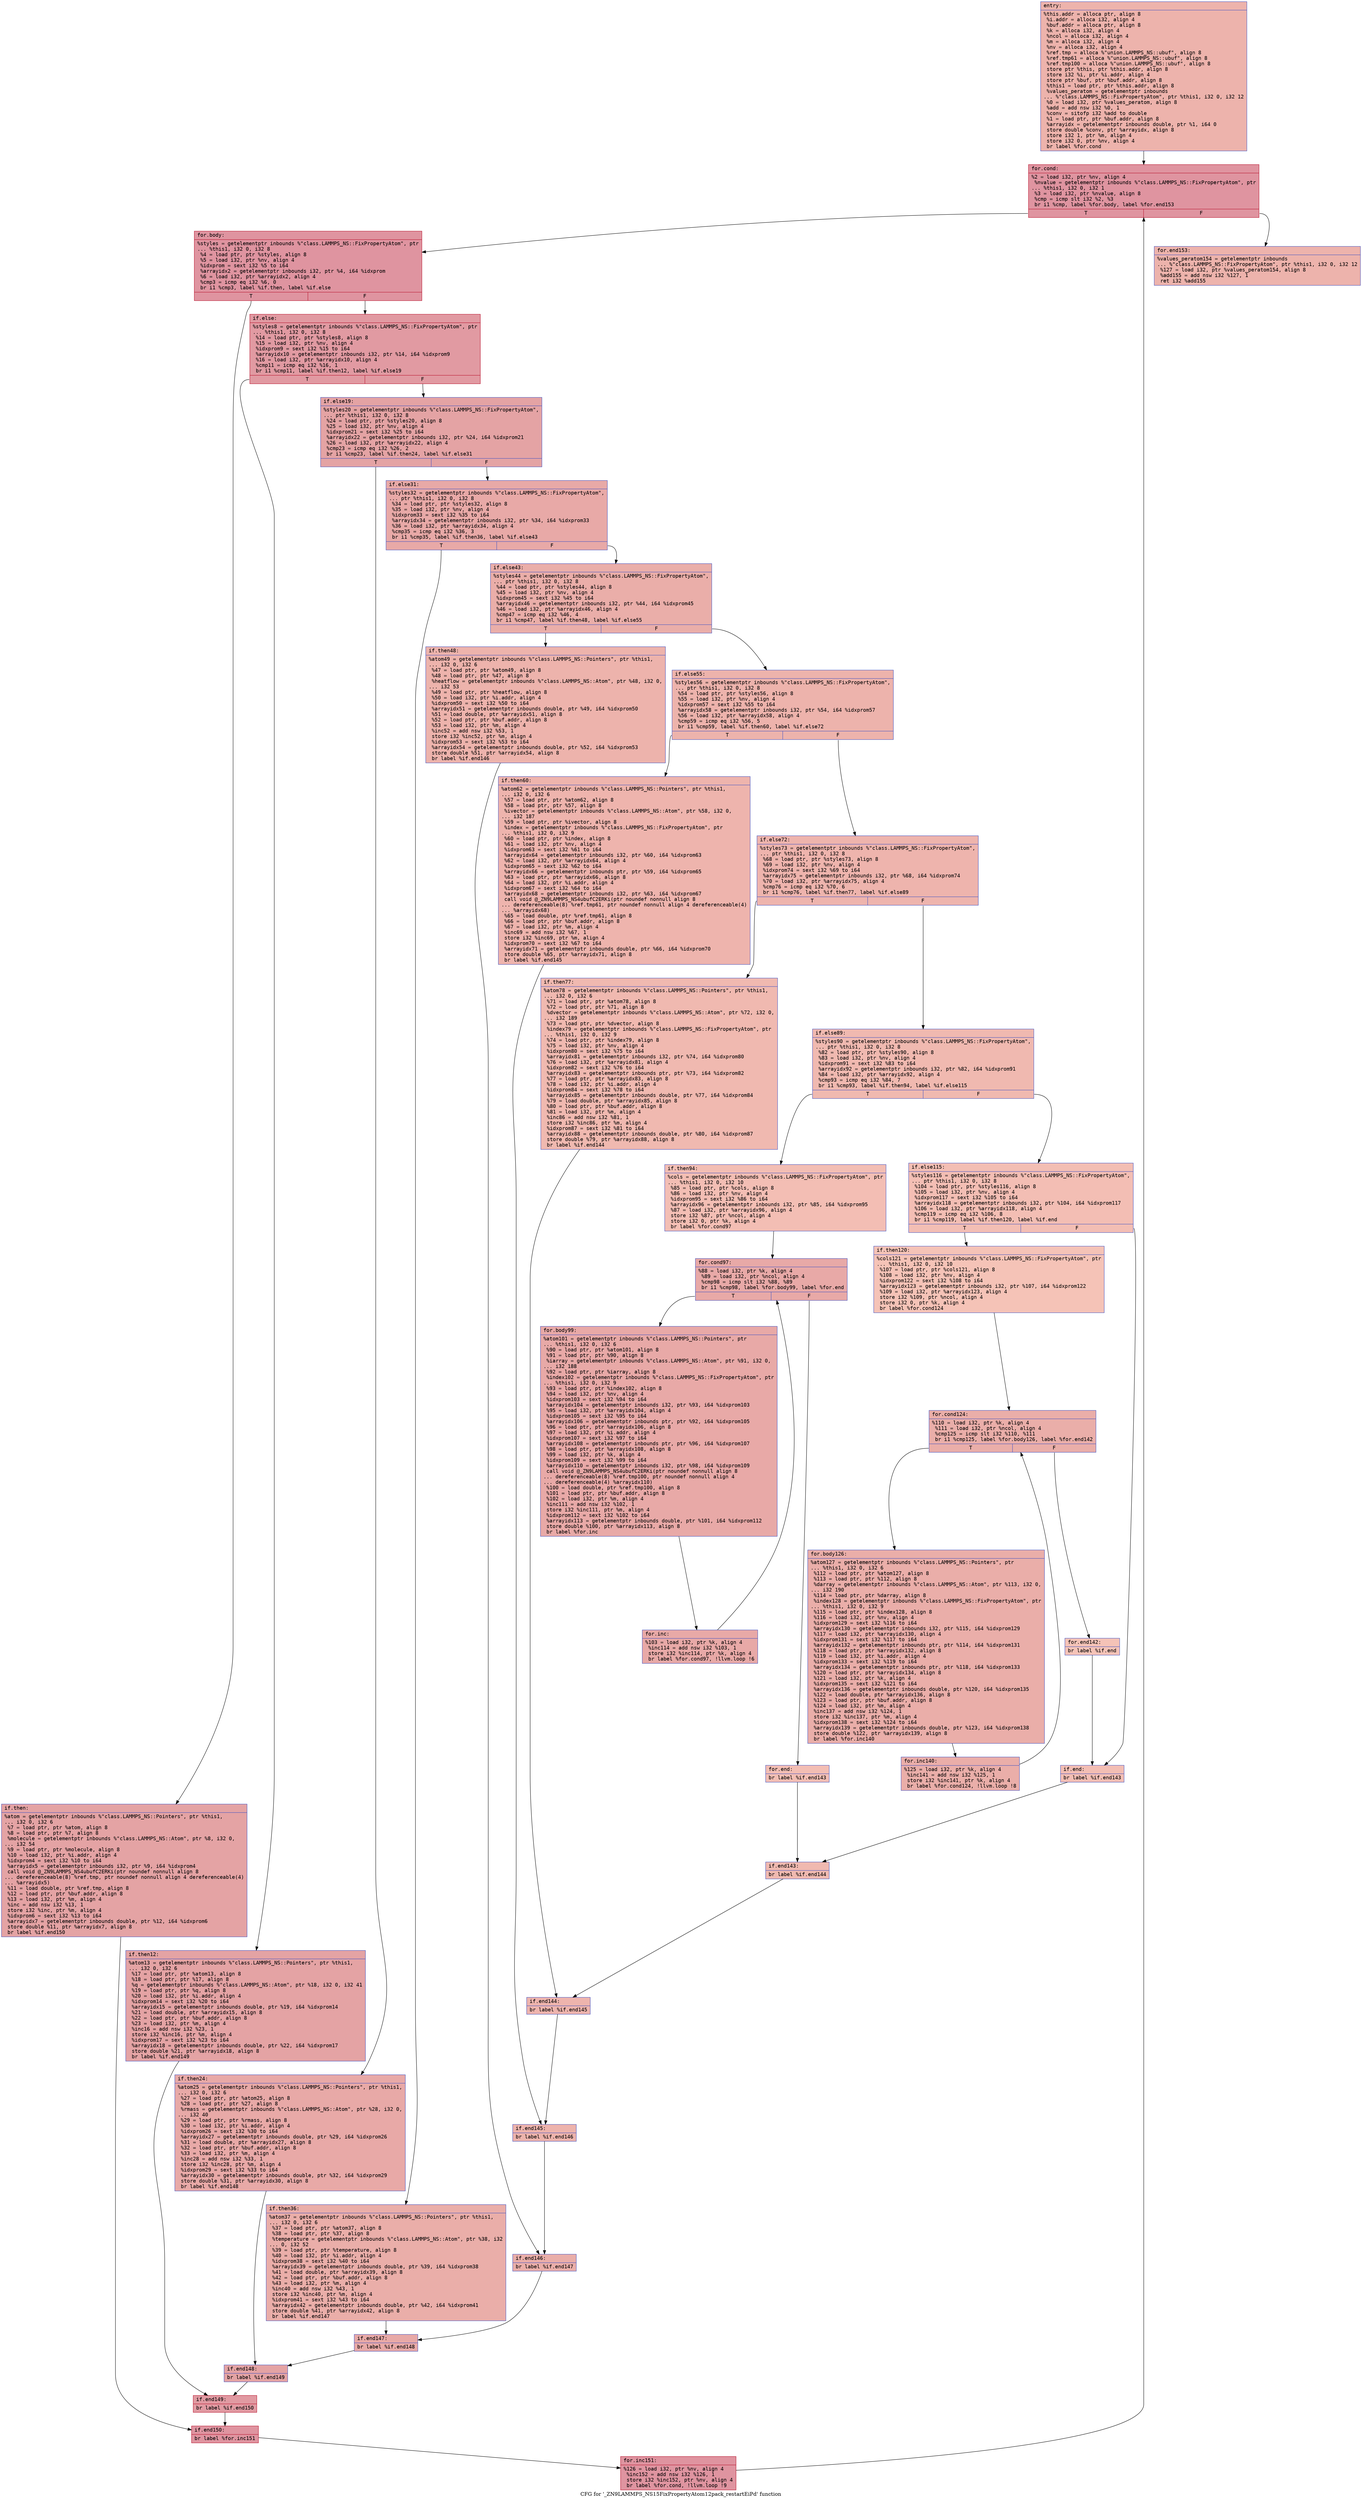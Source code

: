 digraph "CFG for '_ZN9LAMMPS_NS15FixPropertyAtom12pack_restartEiPd' function" {
	label="CFG for '_ZN9LAMMPS_NS15FixPropertyAtom12pack_restartEiPd' function";

	Node0x561c275bdf40 [shape=record,color="#3d50c3ff", style=filled, fillcolor="#d6524470" fontname="Courier",label="{entry:\l|  %this.addr = alloca ptr, align 8\l  %i.addr = alloca i32, align 4\l  %buf.addr = alloca ptr, align 8\l  %k = alloca i32, align 4\l  %ncol = alloca i32, align 4\l  %m = alloca i32, align 4\l  %nv = alloca i32, align 4\l  %ref.tmp = alloca %\"union.LAMMPS_NS::ubuf\", align 8\l  %ref.tmp61 = alloca %\"union.LAMMPS_NS::ubuf\", align 8\l  %ref.tmp100 = alloca %\"union.LAMMPS_NS::ubuf\", align 8\l  store ptr %this, ptr %this.addr, align 8\l  store i32 %i, ptr %i.addr, align 4\l  store ptr %buf, ptr %buf.addr, align 8\l  %this1 = load ptr, ptr %this.addr, align 8\l  %values_peratom = getelementptr inbounds\l... %\"class.LAMMPS_NS::FixPropertyAtom\", ptr %this1, i32 0, i32 12\l  %0 = load i32, ptr %values_peratom, align 8\l  %add = add nsw i32 %0, 1\l  %conv = sitofp i32 %add to double\l  %1 = load ptr, ptr %buf.addr, align 8\l  %arrayidx = getelementptr inbounds double, ptr %1, i64 0\l  store double %conv, ptr %arrayidx, align 8\l  store i32 1, ptr %m, align 4\l  store i32 0, ptr %nv, align 4\l  br label %for.cond\l}"];
	Node0x561c275bdf40 -> Node0x561c27521be0[tooltip="entry -> for.cond\nProbability 100.00%" ];
	Node0x561c27521be0 [shape=record,color="#b70d28ff", style=filled, fillcolor="#b70d2870" fontname="Courier",label="{for.cond:\l|  %2 = load i32, ptr %nv, align 4\l  %nvalue = getelementptr inbounds %\"class.LAMMPS_NS::FixPropertyAtom\", ptr\l... %this1, i32 0, i32 1\l  %3 = load i32, ptr %nvalue, align 8\l  %cmp = icmp slt i32 %2, %3\l  br i1 %cmp, label %for.body, label %for.end153\l|{<s0>T|<s1>F}}"];
	Node0x561c27521be0:s0 -> Node0x561c27521f60[tooltip="for.cond -> for.body\nProbability 96.88%" ];
	Node0x561c27521be0:s1 -> Node0x561c27521fe0[tooltip="for.cond -> for.end153\nProbability 3.12%" ];
	Node0x561c27521f60 [shape=record,color="#b70d28ff", style=filled, fillcolor="#b70d2870" fontname="Courier",label="{for.body:\l|  %styles = getelementptr inbounds %\"class.LAMMPS_NS::FixPropertyAtom\", ptr\l... %this1, i32 0, i32 8\l  %4 = load ptr, ptr %styles, align 8\l  %5 = load i32, ptr %nv, align 4\l  %idxprom = sext i32 %5 to i64\l  %arrayidx2 = getelementptr inbounds i32, ptr %4, i64 %idxprom\l  %6 = load i32, ptr %arrayidx2, align 4\l  %cmp3 = icmp eq i32 %6, 0\l  br i1 %cmp3, label %if.then, label %if.else\l|{<s0>T|<s1>F}}"];
	Node0x561c27521f60:s0 -> Node0x561c27522710[tooltip="for.body -> if.then\nProbability 37.50%" ];
	Node0x561c27521f60:s1 -> Node0x561c27522780[tooltip="for.body -> if.else\nProbability 62.50%" ];
	Node0x561c27522710 [shape=record,color="#3d50c3ff", style=filled, fillcolor="#c32e3170" fontname="Courier",label="{if.then:\l|  %atom = getelementptr inbounds %\"class.LAMMPS_NS::Pointers\", ptr %this1,\l... i32 0, i32 6\l  %7 = load ptr, ptr %atom, align 8\l  %8 = load ptr, ptr %7, align 8\l  %molecule = getelementptr inbounds %\"class.LAMMPS_NS::Atom\", ptr %8, i32 0,\l... i32 54\l  %9 = load ptr, ptr %molecule, align 8\l  %10 = load i32, ptr %i.addr, align 4\l  %idxprom4 = sext i32 %10 to i64\l  %arrayidx5 = getelementptr inbounds i32, ptr %9, i64 %idxprom4\l  call void @_ZN9LAMMPS_NS4ubufC2ERKi(ptr noundef nonnull align 8\l... dereferenceable(8) %ref.tmp, ptr noundef nonnull align 4 dereferenceable(4)\l... %arrayidx5)\l  %11 = load double, ptr %ref.tmp, align 8\l  %12 = load ptr, ptr %buf.addr, align 8\l  %13 = load i32, ptr %m, align 4\l  %inc = add nsw i32 %13, 1\l  store i32 %inc, ptr %m, align 4\l  %idxprom6 = sext i32 %13 to i64\l  %arrayidx7 = getelementptr inbounds double, ptr %12, i64 %idxprom6\l  store double %11, ptr %arrayidx7, align 8\l  br label %if.end150\l}"];
	Node0x561c27522710 -> Node0x561c275233f0[tooltip="if.then -> if.end150\nProbability 100.00%" ];
	Node0x561c27522780 [shape=record,color="#b70d28ff", style=filled, fillcolor="#bb1b2c70" fontname="Courier",label="{if.else:\l|  %styles8 = getelementptr inbounds %\"class.LAMMPS_NS::FixPropertyAtom\", ptr\l... %this1, i32 0, i32 8\l  %14 = load ptr, ptr %styles8, align 8\l  %15 = load i32, ptr %nv, align 4\l  %idxprom9 = sext i32 %15 to i64\l  %arrayidx10 = getelementptr inbounds i32, ptr %14, i64 %idxprom9\l  %16 = load i32, ptr %arrayidx10, align 4\l  %cmp11 = icmp eq i32 %16, 1\l  br i1 %cmp11, label %if.then12, label %if.else19\l|{<s0>T|<s1>F}}"];
	Node0x561c27522780:s0 -> Node0x561c273f80f0[tooltip="if.else -> if.then12\nProbability 50.00%" ];
	Node0x561c27522780:s1 -> Node0x561c275a0aa0[tooltip="if.else -> if.else19\nProbability 50.00%" ];
	Node0x561c273f80f0 [shape=record,color="#3d50c3ff", style=filled, fillcolor="#c32e3170" fontname="Courier",label="{if.then12:\l|  %atom13 = getelementptr inbounds %\"class.LAMMPS_NS::Pointers\", ptr %this1,\l... i32 0, i32 6\l  %17 = load ptr, ptr %atom13, align 8\l  %18 = load ptr, ptr %17, align 8\l  %q = getelementptr inbounds %\"class.LAMMPS_NS::Atom\", ptr %18, i32 0, i32 41\l  %19 = load ptr, ptr %q, align 8\l  %20 = load i32, ptr %i.addr, align 4\l  %idxprom14 = sext i32 %20 to i64\l  %arrayidx15 = getelementptr inbounds double, ptr %19, i64 %idxprom14\l  %21 = load double, ptr %arrayidx15, align 8\l  %22 = load ptr, ptr %buf.addr, align 8\l  %23 = load i32, ptr %m, align 4\l  %inc16 = add nsw i32 %23, 1\l  store i32 %inc16, ptr %m, align 4\l  %idxprom17 = sext i32 %23 to i64\l  %arrayidx18 = getelementptr inbounds double, ptr %22, i64 %idxprom17\l  store double %21, ptr %arrayidx18, align 8\l  br label %if.end149\l}"];
	Node0x561c273f80f0 -> Node0x561c275ab100[tooltip="if.then12 -> if.end149\nProbability 100.00%" ];
	Node0x561c275a0aa0 [shape=record,color="#3d50c3ff", style=filled, fillcolor="#c32e3170" fontname="Courier",label="{if.else19:\l|  %styles20 = getelementptr inbounds %\"class.LAMMPS_NS::FixPropertyAtom\",\l... ptr %this1, i32 0, i32 8\l  %24 = load ptr, ptr %styles20, align 8\l  %25 = load i32, ptr %nv, align 4\l  %idxprom21 = sext i32 %25 to i64\l  %arrayidx22 = getelementptr inbounds i32, ptr %24, i64 %idxprom21\l  %26 = load i32, ptr %arrayidx22, align 4\l  %cmp23 = icmp eq i32 %26, 2\l  br i1 %cmp23, label %if.then24, label %if.else31\l|{<s0>T|<s1>F}}"];
	Node0x561c275a0aa0:s0 -> Node0x561c275c7bc0[tooltip="if.else19 -> if.then24\nProbability 50.00%" ];
	Node0x561c275a0aa0:s1 -> Node0x561c275c7c40[tooltip="if.else19 -> if.else31\nProbability 50.00%" ];
	Node0x561c275c7bc0 [shape=record,color="#3d50c3ff", style=filled, fillcolor="#ca3b3770" fontname="Courier",label="{if.then24:\l|  %atom25 = getelementptr inbounds %\"class.LAMMPS_NS::Pointers\", ptr %this1,\l... i32 0, i32 6\l  %27 = load ptr, ptr %atom25, align 8\l  %28 = load ptr, ptr %27, align 8\l  %rmass = getelementptr inbounds %\"class.LAMMPS_NS::Atom\", ptr %28, i32 0,\l... i32 40\l  %29 = load ptr, ptr %rmass, align 8\l  %30 = load i32, ptr %i.addr, align 4\l  %idxprom26 = sext i32 %30 to i64\l  %arrayidx27 = getelementptr inbounds double, ptr %29, i64 %idxprom26\l  %31 = load double, ptr %arrayidx27, align 8\l  %32 = load ptr, ptr %buf.addr, align 8\l  %33 = load i32, ptr %m, align 4\l  %inc28 = add nsw i32 %33, 1\l  store i32 %inc28, ptr %m, align 4\l  %idxprom29 = sext i32 %33 to i64\l  %arrayidx30 = getelementptr inbounds double, ptr %32, i64 %idxprom29\l  store double %31, ptr %arrayidx30, align 8\l  br label %if.end148\l}"];
	Node0x561c275c7bc0 -> Node0x561c275c8780[tooltip="if.then24 -> if.end148\nProbability 100.00%" ];
	Node0x561c275c7c40 [shape=record,color="#3d50c3ff", style=filled, fillcolor="#ca3b3770" fontname="Courier",label="{if.else31:\l|  %styles32 = getelementptr inbounds %\"class.LAMMPS_NS::FixPropertyAtom\",\l... ptr %this1, i32 0, i32 8\l  %34 = load ptr, ptr %styles32, align 8\l  %35 = load i32, ptr %nv, align 4\l  %idxprom33 = sext i32 %35 to i64\l  %arrayidx34 = getelementptr inbounds i32, ptr %34, i64 %idxprom33\l  %36 = load i32, ptr %arrayidx34, align 4\l  %cmp35 = icmp eq i32 %36, 3\l  br i1 %cmp35, label %if.then36, label %if.else43\l|{<s0>T|<s1>F}}"];
	Node0x561c275c7c40:s0 -> Node0x561c275c8d00[tooltip="if.else31 -> if.then36\nProbability 50.00%" ];
	Node0x561c275c7c40:s1 -> Node0x561c275c8d80[tooltip="if.else31 -> if.else43\nProbability 50.00%" ];
	Node0x561c275c8d00 [shape=record,color="#3d50c3ff", style=filled, fillcolor="#d0473d70" fontname="Courier",label="{if.then36:\l|  %atom37 = getelementptr inbounds %\"class.LAMMPS_NS::Pointers\", ptr %this1,\l... i32 0, i32 6\l  %37 = load ptr, ptr %atom37, align 8\l  %38 = load ptr, ptr %37, align 8\l  %temperature = getelementptr inbounds %\"class.LAMMPS_NS::Atom\", ptr %38, i32\l... 0, i32 52\l  %39 = load ptr, ptr %temperature, align 8\l  %40 = load i32, ptr %i.addr, align 4\l  %idxprom38 = sext i32 %40 to i64\l  %arrayidx39 = getelementptr inbounds double, ptr %39, i64 %idxprom38\l  %41 = load double, ptr %arrayidx39, align 8\l  %42 = load ptr, ptr %buf.addr, align 8\l  %43 = load i32, ptr %m, align 4\l  %inc40 = add nsw i32 %43, 1\l  store i32 %inc40, ptr %m, align 4\l  %idxprom41 = sext i32 %43 to i64\l  %arrayidx42 = getelementptr inbounds double, ptr %42, i64 %idxprom41\l  store double %41, ptr %arrayidx42, align 8\l  br label %if.end147\l}"];
	Node0x561c275c8d00 -> Node0x561c275c98d0[tooltip="if.then36 -> if.end147\nProbability 100.00%" ];
	Node0x561c275c8d80 [shape=record,color="#3d50c3ff", style=filled, fillcolor="#d0473d70" fontname="Courier",label="{if.else43:\l|  %styles44 = getelementptr inbounds %\"class.LAMMPS_NS::FixPropertyAtom\",\l... ptr %this1, i32 0, i32 8\l  %44 = load ptr, ptr %styles44, align 8\l  %45 = load i32, ptr %nv, align 4\l  %idxprom45 = sext i32 %45 to i64\l  %arrayidx46 = getelementptr inbounds i32, ptr %44, i64 %idxprom45\l  %46 = load i32, ptr %arrayidx46, align 4\l  %cmp47 = icmp eq i32 %46, 4\l  br i1 %cmp47, label %if.then48, label %if.else55\l|{<s0>T|<s1>F}}"];
	Node0x561c275c8d80:s0 -> Node0x561c275c9e50[tooltip="if.else43 -> if.then48\nProbability 50.00%" ];
	Node0x561c275c8d80:s1 -> Node0x561c275c9ed0[tooltip="if.else43 -> if.else55\nProbability 50.00%" ];
	Node0x561c275c9e50 [shape=record,color="#3d50c3ff", style=filled, fillcolor="#d6524470" fontname="Courier",label="{if.then48:\l|  %atom49 = getelementptr inbounds %\"class.LAMMPS_NS::Pointers\", ptr %this1,\l... i32 0, i32 6\l  %47 = load ptr, ptr %atom49, align 8\l  %48 = load ptr, ptr %47, align 8\l  %heatflow = getelementptr inbounds %\"class.LAMMPS_NS::Atom\", ptr %48, i32 0,\l... i32 53\l  %49 = load ptr, ptr %heatflow, align 8\l  %50 = load i32, ptr %i.addr, align 4\l  %idxprom50 = sext i32 %50 to i64\l  %arrayidx51 = getelementptr inbounds double, ptr %49, i64 %idxprom50\l  %51 = load double, ptr %arrayidx51, align 8\l  %52 = load ptr, ptr %buf.addr, align 8\l  %53 = load i32, ptr %m, align 4\l  %inc52 = add nsw i32 %53, 1\l  store i32 %inc52, ptr %m, align 4\l  %idxprom53 = sext i32 %53 to i64\l  %arrayidx54 = getelementptr inbounds double, ptr %52, i64 %idxprom53\l  store double %51, ptr %arrayidx54, align 8\l  br label %if.end146\l}"];
	Node0x561c275c9e50 -> Node0x561c275cb230[tooltip="if.then48 -> if.end146\nProbability 100.00%" ];
	Node0x561c275c9ed0 [shape=record,color="#3d50c3ff", style=filled, fillcolor="#d6524470" fontname="Courier",label="{if.else55:\l|  %styles56 = getelementptr inbounds %\"class.LAMMPS_NS::FixPropertyAtom\",\l... ptr %this1, i32 0, i32 8\l  %54 = load ptr, ptr %styles56, align 8\l  %55 = load i32, ptr %nv, align 4\l  %idxprom57 = sext i32 %55 to i64\l  %arrayidx58 = getelementptr inbounds i32, ptr %54, i64 %idxprom57\l  %56 = load i32, ptr %arrayidx58, align 4\l  %cmp59 = icmp eq i32 %56, 5\l  br i1 %cmp59, label %if.then60, label %if.else72\l|{<s0>T|<s1>F}}"];
	Node0x561c275c9ed0:s0 -> Node0x561c275c7200[tooltip="if.else55 -> if.then60\nProbability 50.00%" ];
	Node0x561c275c9ed0:s1 -> Node0x561c275c7280[tooltip="if.else55 -> if.else72\nProbability 50.00%" ];
	Node0x561c275c7200 [shape=record,color="#3d50c3ff", style=filled, fillcolor="#d8564670" fontname="Courier",label="{if.then60:\l|  %atom62 = getelementptr inbounds %\"class.LAMMPS_NS::Pointers\", ptr %this1,\l... i32 0, i32 6\l  %57 = load ptr, ptr %atom62, align 8\l  %58 = load ptr, ptr %57, align 8\l  %ivector = getelementptr inbounds %\"class.LAMMPS_NS::Atom\", ptr %58, i32 0,\l... i32 187\l  %59 = load ptr, ptr %ivector, align 8\l  %index = getelementptr inbounds %\"class.LAMMPS_NS::FixPropertyAtom\", ptr\l... %this1, i32 0, i32 9\l  %60 = load ptr, ptr %index, align 8\l  %61 = load i32, ptr %nv, align 4\l  %idxprom63 = sext i32 %61 to i64\l  %arrayidx64 = getelementptr inbounds i32, ptr %60, i64 %idxprom63\l  %62 = load i32, ptr %arrayidx64, align 4\l  %idxprom65 = sext i32 %62 to i64\l  %arrayidx66 = getelementptr inbounds ptr, ptr %59, i64 %idxprom65\l  %63 = load ptr, ptr %arrayidx66, align 8\l  %64 = load i32, ptr %i.addr, align 4\l  %idxprom67 = sext i32 %64 to i64\l  %arrayidx68 = getelementptr inbounds i32, ptr %63, i64 %idxprom67\l  call void @_ZN9LAMMPS_NS4ubufC2ERKi(ptr noundef nonnull align 8\l... dereferenceable(8) %ref.tmp61, ptr noundef nonnull align 4 dereferenceable(4)\l... %arrayidx68)\l  %65 = load double, ptr %ref.tmp61, align 8\l  %66 = load ptr, ptr %buf.addr, align 8\l  %67 = load i32, ptr %m, align 4\l  %inc69 = add nsw i32 %67, 1\l  store i32 %inc69, ptr %m, align 4\l  %idxprom70 = sext i32 %67 to i64\l  %arrayidx71 = getelementptr inbounds double, ptr %66, i64 %idxprom70\l  store double %65, ptr %arrayidx71, align 8\l  br label %if.end145\l}"];
	Node0x561c275c7200 -> Node0x561c275cd0c0[tooltip="if.then60 -> if.end145\nProbability 100.00%" ];
	Node0x561c275c7280 [shape=record,color="#3d50c3ff", style=filled, fillcolor="#d8564670" fontname="Courier",label="{if.else72:\l|  %styles73 = getelementptr inbounds %\"class.LAMMPS_NS::FixPropertyAtom\",\l... ptr %this1, i32 0, i32 8\l  %68 = load ptr, ptr %styles73, align 8\l  %69 = load i32, ptr %nv, align 4\l  %idxprom74 = sext i32 %69 to i64\l  %arrayidx75 = getelementptr inbounds i32, ptr %68, i64 %idxprom74\l  %70 = load i32, ptr %arrayidx75, align 4\l  %cmp76 = icmp eq i32 %70, 6\l  br i1 %cmp76, label %if.then77, label %if.else89\l|{<s0>T|<s1>F}}"];
	Node0x561c275c7280:s0 -> Node0x561c275cd620[tooltip="if.else72 -> if.then77\nProbability 50.00%" ];
	Node0x561c275c7280:s1 -> Node0x561c275cd6a0[tooltip="if.else72 -> if.else89\nProbability 50.00%" ];
	Node0x561c275cd620 [shape=record,color="#3d50c3ff", style=filled, fillcolor="#de614d70" fontname="Courier",label="{if.then77:\l|  %atom78 = getelementptr inbounds %\"class.LAMMPS_NS::Pointers\", ptr %this1,\l... i32 0, i32 6\l  %71 = load ptr, ptr %atom78, align 8\l  %72 = load ptr, ptr %71, align 8\l  %dvector = getelementptr inbounds %\"class.LAMMPS_NS::Atom\", ptr %72, i32 0,\l... i32 189\l  %73 = load ptr, ptr %dvector, align 8\l  %index79 = getelementptr inbounds %\"class.LAMMPS_NS::FixPropertyAtom\", ptr\l... %this1, i32 0, i32 9\l  %74 = load ptr, ptr %index79, align 8\l  %75 = load i32, ptr %nv, align 4\l  %idxprom80 = sext i32 %75 to i64\l  %arrayidx81 = getelementptr inbounds i32, ptr %74, i64 %idxprom80\l  %76 = load i32, ptr %arrayidx81, align 4\l  %idxprom82 = sext i32 %76 to i64\l  %arrayidx83 = getelementptr inbounds ptr, ptr %73, i64 %idxprom82\l  %77 = load ptr, ptr %arrayidx83, align 8\l  %78 = load i32, ptr %i.addr, align 4\l  %idxprom84 = sext i32 %78 to i64\l  %arrayidx85 = getelementptr inbounds double, ptr %77, i64 %idxprom84\l  %79 = load double, ptr %arrayidx85, align 8\l  %80 = load ptr, ptr %buf.addr, align 8\l  %81 = load i32, ptr %m, align 4\l  %inc86 = add nsw i32 %81, 1\l  store i32 %inc86, ptr %m, align 4\l  %idxprom87 = sext i32 %81 to i64\l  %arrayidx88 = getelementptr inbounds double, ptr %80, i64 %idxprom87\l  store double %79, ptr %arrayidx88, align 8\l  br label %if.end144\l}"];
	Node0x561c275cd620 -> Node0x561c275ce800[tooltip="if.then77 -> if.end144\nProbability 100.00%" ];
	Node0x561c275cd6a0 [shape=record,color="#3d50c3ff", style=filled, fillcolor="#de614d70" fontname="Courier",label="{if.else89:\l|  %styles90 = getelementptr inbounds %\"class.LAMMPS_NS::FixPropertyAtom\",\l... ptr %this1, i32 0, i32 8\l  %82 = load ptr, ptr %styles90, align 8\l  %83 = load i32, ptr %nv, align 4\l  %idxprom91 = sext i32 %83 to i64\l  %arrayidx92 = getelementptr inbounds i32, ptr %82, i64 %idxprom91\l  %84 = load i32, ptr %arrayidx92, align 4\l  %cmp93 = icmp eq i32 %84, 7\l  br i1 %cmp93, label %if.then94, label %if.else115\l|{<s0>T|<s1>F}}"];
	Node0x561c275cd6a0:s0 -> Node0x561c275ced80[tooltip="if.else89 -> if.then94\nProbability 50.00%" ];
	Node0x561c275cd6a0:s1 -> Node0x561c275cee00[tooltip="if.else89 -> if.else115\nProbability 50.00%" ];
	Node0x561c275ced80 [shape=record,color="#3d50c3ff", style=filled, fillcolor="#e36c5570" fontname="Courier",label="{if.then94:\l|  %cols = getelementptr inbounds %\"class.LAMMPS_NS::FixPropertyAtom\", ptr\l... %this1, i32 0, i32 10\l  %85 = load ptr, ptr %cols, align 8\l  %86 = load i32, ptr %nv, align 4\l  %idxprom95 = sext i32 %86 to i64\l  %arrayidx96 = getelementptr inbounds i32, ptr %85, i64 %idxprom95\l  %87 = load i32, ptr %arrayidx96, align 4\l  store i32 %87, ptr %ncol, align 4\l  store i32 0, ptr %k, align 4\l  br label %for.cond97\l}"];
	Node0x561c275ced80 -> Node0x561c275cf4a0[tooltip="if.then94 -> for.cond97\nProbability 100.00%" ];
	Node0x561c275cf4a0 [shape=record,color="#3d50c3ff", style=filled, fillcolor="#ca3b3770" fontname="Courier",label="{for.cond97:\l|  %88 = load i32, ptr %k, align 4\l  %89 = load i32, ptr %ncol, align 4\l  %cmp98 = icmp slt i32 %88, %89\l  br i1 %cmp98, label %for.body99, label %for.end\l|{<s0>T|<s1>F}}"];
	Node0x561c275cf4a0:s0 -> Node0x561c275cf740[tooltip="for.cond97 -> for.body99\nProbability 96.88%" ];
	Node0x561c275cf4a0:s1 -> Node0x561c275cf7c0[tooltip="for.cond97 -> for.end\nProbability 3.12%" ];
	Node0x561c275cf740 [shape=record,color="#3d50c3ff", style=filled, fillcolor="#ca3b3770" fontname="Courier",label="{for.body99:\l|  %atom101 = getelementptr inbounds %\"class.LAMMPS_NS::Pointers\", ptr\l... %this1, i32 0, i32 6\l  %90 = load ptr, ptr %atom101, align 8\l  %91 = load ptr, ptr %90, align 8\l  %iarray = getelementptr inbounds %\"class.LAMMPS_NS::Atom\", ptr %91, i32 0,\l... i32 188\l  %92 = load ptr, ptr %iarray, align 8\l  %index102 = getelementptr inbounds %\"class.LAMMPS_NS::FixPropertyAtom\", ptr\l... %this1, i32 0, i32 9\l  %93 = load ptr, ptr %index102, align 8\l  %94 = load i32, ptr %nv, align 4\l  %idxprom103 = sext i32 %94 to i64\l  %arrayidx104 = getelementptr inbounds i32, ptr %93, i64 %idxprom103\l  %95 = load i32, ptr %arrayidx104, align 4\l  %idxprom105 = sext i32 %95 to i64\l  %arrayidx106 = getelementptr inbounds ptr, ptr %92, i64 %idxprom105\l  %96 = load ptr, ptr %arrayidx106, align 8\l  %97 = load i32, ptr %i.addr, align 4\l  %idxprom107 = sext i32 %97 to i64\l  %arrayidx108 = getelementptr inbounds ptr, ptr %96, i64 %idxprom107\l  %98 = load ptr, ptr %arrayidx108, align 8\l  %99 = load i32, ptr %k, align 4\l  %idxprom109 = sext i32 %99 to i64\l  %arrayidx110 = getelementptr inbounds i32, ptr %98, i64 %idxprom109\l  call void @_ZN9LAMMPS_NS4ubufC2ERKi(ptr noundef nonnull align 8\l... dereferenceable(8) %ref.tmp100, ptr noundef nonnull align 4\l... dereferenceable(4) %arrayidx110)\l  %100 = load double, ptr %ref.tmp100, align 8\l  %101 = load ptr, ptr %buf.addr, align 8\l  %102 = load i32, ptr %m, align 4\l  %inc111 = add nsw i32 %102, 1\l  store i32 %inc111, ptr %m, align 4\l  %idxprom112 = sext i32 %102 to i64\l  %arrayidx113 = getelementptr inbounds double, ptr %101, i64 %idxprom112\l  store double %100, ptr %arrayidx113, align 8\l  br label %for.inc\l}"];
	Node0x561c275cf740 -> Node0x561c275d14d0[tooltip="for.body99 -> for.inc\nProbability 100.00%" ];
	Node0x561c275d14d0 [shape=record,color="#3d50c3ff", style=filled, fillcolor="#ca3b3770" fontname="Courier",label="{for.inc:\l|  %103 = load i32, ptr %k, align 4\l  %inc114 = add nsw i32 %103, 1\l  store i32 %inc114, ptr %k, align 4\l  br label %for.cond97, !llvm.loop !6\l}"];
	Node0x561c275d14d0 -> Node0x561c275cf4a0[tooltip="for.inc -> for.cond97\nProbability 100.00%" ];
	Node0x561c275cf7c0 [shape=record,color="#3d50c3ff", style=filled, fillcolor="#e36c5570" fontname="Courier",label="{for.end:\l|  br label %if.end143\l}"];
	Node0x561c275cf7c0 -> Node0x561c275d18a0[tooltip="for.end -> if.end143\nProbability 100.00%" ];
	Node0x561c275cee00 [shape=record,color="#3d50c3ff", style=filled, fillcolor="#e36c5570" fontname="Courier",label="{if.else115:\l|  %styles116 = getelementptr inbounds %\"class.LAMMPS_NS::FixPropertyAtom\",\l... ptr %this1, i32 0, i32 8\l  %104 = load ptr, ptr %styles116, align 8\l  %105 = load i32, ptr %nv, align 4\l  %idxprom117 = sext i32 %105 to i64\l  %arrayidx118 = getelementptr inbounds i32, ptr %104, i64 %idxprom117\l  %106 = load i32, ptr %arrayidx118, align 4\l  %cmp119 = icmp eq i32 %106, 8\l  br i1 %cmp119, label %if.then120, label %if.end\l|{<s0>T|<s1>F}}"];
	Node0x561c275cee00:s0 -> Node0x561c275d1e20[tooltip="if.else115 -> if.then120\nProbability 50.00%" ];
	Node0x561c275cee00:s1 -> Node0x561c275d1ea0[tooltip="if.else115 -> if.end\nProbability 50.00%" ];
	Node0x561c275d1e20 [shape=record,color="#3d50c3ff", style=filled, fillcolor="#e8765c70" fontname="Courier",label="{if.then120:\l|  %cols121 = getelementptr inbounds %\"class.LAMMPS_NS::FixPropertyAtom\", ptr\l... %this1, i32 0, i32 10\l  %107 = load ptr, ptr %cols121, align 8\l  %108 = load i32, ptr %nv, align 4\l  %idxprom122 = sext i32 %108 to i64\l  %arrayidx123 = getelementptr inbounds i32, ptr %107, i64 %idxprom122\l  %109 = load i32, ptr %arrayidx123, align 4\l  store i32 %109, ptr %ncol, align 4\l  store i32 0, ptr %k, align 4\l  br label %for.cond124\l}"];
	Node0x561c275d1e20 -> Node0x561c275d24d0[tooltip="if.then120 -> for.cond124\nProbability 100.00%" ];
	Node0x561c275d24d0 [shape=record,color="#3d50c3ff", style=filled, fillcolor="#d0473d70" fontname="Courier",label="{for.cond124:\l|  %110 = load i32, ptr %k, align 4\l  %111 = load i32, ptr %ncol, align 4\l  %cmp125 = icmp slt i32 %110, %111\l  br i1 %cmp125, label %for.body126, label %for.end142\l|{<s0>T|<s1>F}}"];
	Node0x561c275d24d0:s0 -> Node0x561c275d2770[tooltip="for.cond124 -> for.body126\nProbability 96.88%" ];
	Node0x561c275d24d0:s1 -> Node0x561c275d27f0[tooltip="for.cond124 -> for.end142\nProbability 3.12%" ];
	Node0x561c275d2770 [shape=record,color="#3d50c3ff", style=filled, fillcolor="#d0473d70" fontname="Courier",label="{for.body126:\l|  %atom127 = getelementptr inbounds %\"class.LAMMPS_NS::Pointers\", ptr\l... %this1, i32 0, i32 6\l  %112 = load ptr, ptr %atom127, align 8\l  %113 = load ptr, ptr %112, align 8\l  %darray = getelementptr inbounds %\"class.LAMMPS_NS::Atom\", ptr %113, i32 0,\l... i32 190\l  %114 = load ptr, ptr %darray, align 8\l  %index128 = getelementptr inbounds %\"class.LAMMPS_NS::FixPropertyAtom\", ptr\l... %this1, i32 0, i32 9\l  %115 = load ptr, ptr %index128, align 8\l  %116 = load i32, ptr %nv, align 4\l  %idxprom129 = sext i32 %116 to i64\l  %arrayidx130 = getelementptr inbounds i32, ptr %115, i64 %idxprom129\l  %117 = load i32, ptr %arrayidx130, align 4\l  %idxprom131 = sext i32 %117 to i64\l  %arrayidx132 = getelementptr inbounds ptr, ptr %114, i64 %idxprom131\l  %118 = load ptr, ptr %arrayidx132, align 8\l  %119 = load i32, ptr %i.addr, align 4\l  %idxprom133 = sext i32 %119 to i64\l  %arrayidx134 = getelementptr inbounds ptr, ptr %118, i64 %idxprom133\l  %120 = load ptr, ptr %arrayidx134, align 8\l  %121 = load i32, ptr %k, align 4\l  %idxprom135 = sext i32 %121 to i64\l  %arrayidx136 = getelementptr inbounds double, ptr %120, i64 %idxprom135\l  %122 = load double, ptr %arrayidx136, align 8\l  %123 = load ptr, ptr %buf.addr, align 8\l  %124 = load i32, ptr %m, align 4\l  %inc137 = add nsw i32 %124, 1\l  store i32 %inc137, ptr %m, align 4\l  %idxprom138 = sext i32 %124 to i64\l  %arrayidx139 = getelementptr inbounds double, ptr %123, i64 %idxprom138\l  store double %122, ptr %arrayidx139, align 8\l  br label %for.inc140\l}"];
	Node0x561c275d2770 -> Node0x561c275d3bd0[tooltip="for.body126 -> for.inc140\nProbability 100.00%" ];
	Node0x561c275d3bd0 [shape=record,color="#3d50c3ff", style=filled, fillcolor="#d0473d70" fontname="Courier",label="{for.inc140:\l|  %125 = load i32, ptr %k, align 4\l  %inc141 = add nsw i32 %125, 1\l  store i32 %inc141, ptr %k, align 4\l  br label %for.cond124, !llvm.loop !8\l}"];
	Node0x561c275d3bd0 -> Node0x561c275d24d0[tooltip="for.inc140 -> for.cond124\nProbability 100.00%" ];
	Node0x561c275d27f0 [shape=record,color="#3d50c3ff", style=filled, fillcolor="#e8765c70" fontname="Courier",label="{for.end142:\l|  br label %if.end\l}"];
	Node0x561c275d27f0 -> Node0x561c275d1ea0[tooltip="for.end142 -> if.end\nProbability 100.00%" ];
	Node0x561c275d1ea0 [shape=record,color="#3d50c3ff", style=filled, fillcolor="#e36c5570" fontname="Courier",label="{if.end:\l|  br label %if.end143\l}"];
	Node0x561c275d1ea0 -> Node0x561c275d18a0[tooltip="if.end -> if.end143\nProbability 100.00%" ];
	Node0x561c275d18a0 [shape=record,color="#3d50c3ff", style=filled, fillcolor="#de614d70" fontname="Courier",label="{if.end143:\l|  br label %if.end144\l}"];
	Node0x561c275d18a0 -> Node0x561c275ce800[tooltip="if.end143 -> if.end144\nProbability 100.00%" ];
	Node0x561c275ce800 [shape=record,color="#3d50c3ff", style=filled, fillcolor="#d8564670" fontname="Courier",label="{if.end144:\l|  br label %if.end145\l}"];
	Node0x561c275ce800 -> Node0x561c275cd0c0[tooltip="if.end144 -> if.end145\nProbability 100.00%" ];
	Node0x561c275cd0c0 [shape=record,color="#3d50c3ff", style=filled, fillcolor="#d6524470" fontname="Courier",label="{if.end145:\l|  br label %if.end146\l}"];
	Node0x561c275cd0c0 -> Node0x561c275cb230[tooltip="if.end145 -> if.end146\nProbability 100.00%" ];
	Node0x561c275cb230 [shape=record,color="#3d50c3ff", style=filled, fillcolor="#d0473d70" fontname="Courier",label="{if.end146:\l|  br label %if.end147\l}"];
	Node0x561c275cb230 -> Node0x561c275c98d0[tooltip="if.end146 -> if.end147\nProbability 100.00%" ];
	Node0x561c275c98d0 [shape=record,color="#3d50c3ff", style=filled, fillcolor="#ca3b3770" fontname="Courier",label="{if.end147:\l|  br label %if.end148\l}"];
	Node0x561c275c98d0 -> Node0x561c275c8780[tooltip="if.end147 -> if.end148\nProbability 100.00%" ];
	Node0x561c275c8780 [shape=record,color="#3d50c3ff", style=filled, fillcolor="#c32e3170" fontname="Courier",label="{if.end148:\l|  br label %if.end149\l}"];
	Node0x561c275c8780 -> Node0x561c275ab100[tooltip="if.end148 -> if.end149\nProbability 100.00%" ];
	Node0x561c275ab100 [shape=record,color="#b70d28ff", style=filled, fillcolor="#bb1b2c70" fontname="Courier",label="{if.end149:\l|  br label %if.end150\l}"];
	Node0x561c275ab100 -> Node0x561c275233f0[tooltip="if.end149 -> if.end150\nProbability 100.00%" ];
	Node0x561c275233f0 [shape=record,color="#b70d28ff", style=filled, fillcolor="#b70d2870" fontname="Courier",label="{if.end150:\l|  br label %for.inc151\l}"];
	Node0x561c275233f0 -> Node0x561c275d4440[tooltip="if.end150 -> for.inc151\nProbability 100.00%" ];
	Node0x561c275d4440 [shape=record,color="#b70d28ff", style=filled, fillcolor="#b70d2870" fontname="Courier",label="{for.inc151:\l|  %126 = load i32, ptr %nv, align 4\l  %inc152 = add nsw i32 %126, 1\l  store i32 %inc152, ptr %nv, align 4\l  br label %for.cond, !llvm.loop !9\l}"];
	Node0x561c275d4440 -> Node0x561c27521be0[tooltip="for.inc151 -> for.cond\nProbability 100.00%" ];
	Node0x561c27521fe0 [shape=record,color="#3d50c3ff", style=filled, fillcolor="#d6524470" fontname="Courier",label="{for.end153:\l|  %values_peratom154 = getelementptr inbounds\l... %\"class.LAMMPS_NS::FixPropertyAtom\", ptr %this1, i32 0, i32 12\l  %127 = load i32, ptr %values_peratom154, align 8\l  %add155 = add nsw i32 %127, 1\l  ret i32 %add155\l}"];
}
